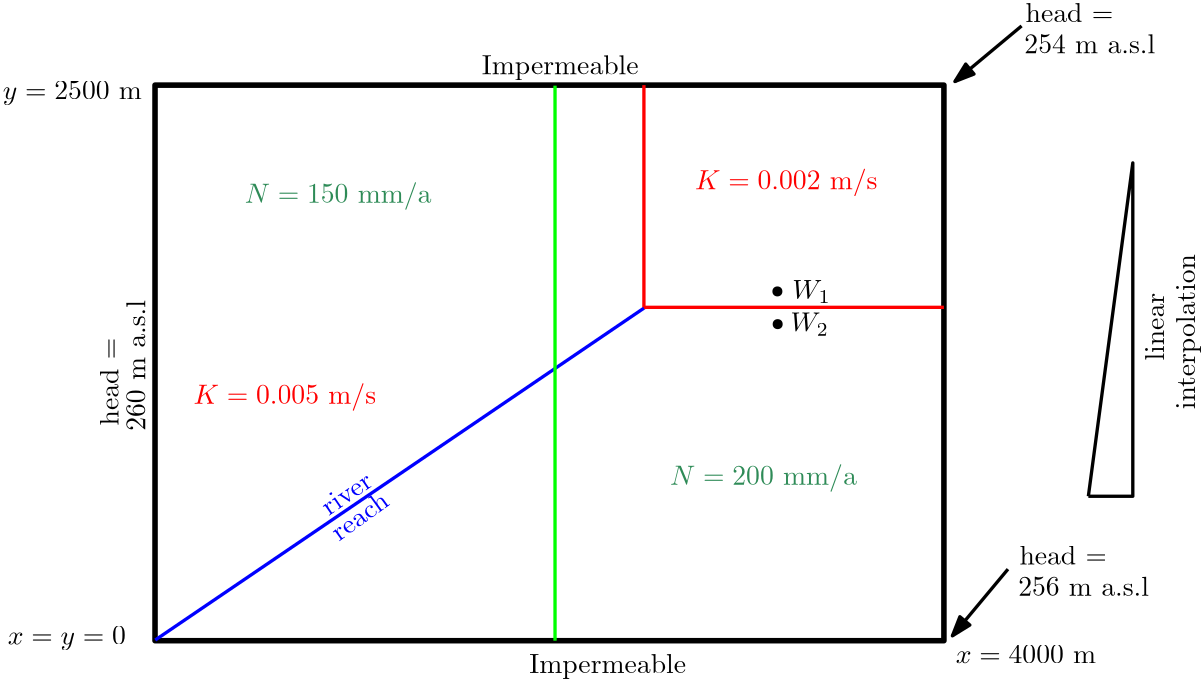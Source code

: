 <?xml version="1.0"?>
<!DOCTYPE ipe SYSTEM "ipe.dtd">
<ipe version="70218" creator="Ipe 7.2.21">
<info created="D:20210116201059" modified="D:20210117212544"/>
<ipestyle name="basic">
<symbol name="arrow/arc(spx)">
<path stroke="sym-stroke" fill="sym-stroke" pen="sym-pen">
0 0 m
-1 0.333 l
-1 -0.333 l
h
</path>
</symbol>
<symbol name="arrow/farc(spx)">
<path stroke="sym-stroke" fill="white" pen="sym-pen">
0 0 m
-1 0.333 l
-1 -0.333 l
h
</path>
</symbol>
<symbol name="arrow/ptarc(spx)">
<path stroke="sym-stroke" fill="sym-stroke" pen="sym-pen">
0 0 m
-1 0.333 l
-0.8 0 l
-1 -0.333 l
h
</path>
</symbol>
<symbol name="arrow/fptarc(spx)">
<path stroke="sym-stroke" fill="white" pen="sym-pen">
0 0 m
-1 0.333 l
-0.8 0 l
-1 -0.333 l
h
</path>
</symbol>
<symbol name="mark/circle(sx)" transformations="translations">
<path fill="sym-stroke">
0.6 0 0 0.6 0 0 e
0.4 0 0 0.4 0 0 e
</path>
</symbol>
<symbol name="mark/disk(sx)" transformations="translations">
<path fill="sym-stroke">
0.6 0 0 0.6 0 0 e
</path>
</symbol>
<symbol name="mark/fdisk(sfx)" transformations="translations">
<group>
<path fill="sym-fill">
0.5 0 0 0.5 0 0 e
</path>
<path fill="sym-stroke" fillrule="eofill">
0.6 0 0 0.6 0 0 e
0.4 0 0 0.4 0 0 e
</path>
</group>
</symbol>
<symbol name="mark/box(sx)" transformations="translations">
<path fill="sym-stroke" fillrule="eofill">
-0.6 -0.6 m
0.6 -0.6 l
0.6 0.6 l
-0.6 0.6 l
h
-0.4 -0.4 m
0.4 -0.4 l
0.4 0.4 l
-0.4 0.4 l
h
</path>
</symbol>
<symbol name="mark/square(sx)" transformations="translations">
<path fill="sym-stroke">
-0.6 -0.6 m
0.6 -0.6 l
0.6 0.6 l
-0.6 0.6 l
h
</path>
</symbol>
<symbol name="mark/fsquare(sfx)" transformations="translations">
<group>
<path fill="sym-fill">
-0.5 -0.5 m
0.5 -0.5 l
0.5 0.5 l
-0.5 0.5 l
h
</path>
<path fill="sym-stroke" fillrule="eofill">
-0.6 -0.6 m
0.6 -0.6 l
0.6 0.6 l
-0.6 0.6 l
h
-0.4 -0.4 m
0.4 -0.4 l
0.4 0.4 l
-0.4 0.4 l
h
</path>
</group>
</symbol>
<symbol name="mark/cross(sx)" transformations="translations">
<group>
<path fill="sym-stroke">
-0.43 -0.57 m
0.57 0.43 l
0.43 0.57 l
-0.57 -0.43 l
h
</path>
<path fill="sym-stroke">
-0.43 0.57 m
0.57 -0.43 l
0.43 -0.57 l
-0.57 0.43 l
h
</path>
</group>
</symbol>
<symbol name="arrow/fnormal(spx)">
<path stroke="sym-stroke" fill="white" pen="sym-pen">
0 0 m
-1 0.333 l
-1 -0.333 l
h
</path>
</symbol>
<symbol name="arrow/pointed(spx)">
<path stroke="sym-stroke" fill="sym-stroke" pen="sym-pen">
0 0 m
-1 0.333 l
-0.8 0 l
-1 -0.333 l
h
</path>
</symbol>
<symbol name="arrow/fpointed(spx)">
<path stroke="sym-stroke" fill="white" pen="sym-pen">
0 0 m
-1 0.333 l
-0.8 0 l
-1 -0.333 l
h
</path>
</symbol>
<symbol name="arrow/linear(spx)">
<path stroke="sym-stroke" pen="sym-pen">
-1 0.333 m
0 0 l
-1 -0.333 l
</path>
</symbol>
<symbol name="arrow/fdouble(spx)">
<path stroke="sym-stroke" fill="white" pen="sym-pen">
0 0 m
-1 0.333 l
-1 -0.333 l
h
-1 0 m
-2 0.333 l
-2 -0.333 l
h
</path>
</symbol>
<symbol name="arrow/double(spx)">
<path stroke="sym-stroke" fill="sym-stroke" pen="sym-pen">
0 0 m
-1 0.333 l
-1 -0.333 l
h
-1 0 m
-2 0.333 l
-2 -0.333 l
h
</path>
</symbol>
<symbol name="arrow/mid-normal(spx)">
<path stroke="sym-stroke" fill="sym-stroke" pen="sym-pen">
0.5 0 m
-0.5 0.333 l
-0.5 -0.333 l
h
</path>
</symbol>
<symbol name="arrow/mid-fnormal(spx)">
<path stroke="sym-stroke" fill="white" pen="sym-pen">
0.5 0 m
-0.5 0.333 l
-0.5 -0.333 l
h
</path>
</symbol>
<symbol name="arrow/mid-pointed(spx)">
<path stroke="sym-stroke" fill="sym-stroke" pen="sym-pen">
0.5 0 m
-0.5 0.333 l
-0.3 0 l
-0.5 -0.333 l
h
</path>
</symbol>
<symbol name="arrow/mid-fpointed(spx)">
<path stroke="sym-stroke" fill="white" pen="sym-pen">
0.5 0 m
-0.5 0.333 l
-0.3 0 l
-0.5 -0.333 l
h
</path>
</symbol>
<symbol name="arrow/mid-double(spx)">
<path stroke="sym-stroke" fill="sym-stroke" pen="sym-pen">
1 0 m
0 0.333 l
0 -0.333 l
h
0 0 m
-1 0.333 l
-1 -0.333 l
h
</path>
</symbol>
<symbol name="arrow/mid-fdouble(spx)">
<path stroke="sym-stroke" fill="white" pen="sym-pen">
1 0 m
0 0.333 l
0 -0.333 l
h
0 0 m
-1 0.333 l
-1 -0.333 l
h
</path>
</symbol>
<pen name="heavier" value="0.8"/>
<pen name="fat" value="1.2"/>
<pen name="ultrafat" value="2"/>
<symbolsize name="large" value="5"/>
<symbolsize name="small" value="2"/>
<symbolsize name="tiny" value="1.1"/>
<arrowsize name="large" value="10"/>
<arrowsize name="small" value="5"/>
<arrowsize name="tiny" value="3"/>
<color name="red" value="1 0 0"/>
<color name="blue" value="0 0 1"/>
<color name="green" value="0 1 0"/>
<color name="yellow" value="1 1 0"/>
<color name="orange" value="1 0.647 0"/>
<color name="gold" value="1 0.843 0"/>
<color name="purple" value="0.627 0.125 0.941"/>
<color name="gray" value="0.745"/>
<color name="brown" value="0.647 0.165 0.165"/>
<color name="navy" value="0 0 0.502"/>
<color name="pink" value="1 0.753 0.796"/>
<color name="seagreen" value="0.18 0.545 0.341"/>
<color name="turquoise" value="0.251 0.878 0.816"/>
<color name="violet" value="0.933 0.51 0.933"/>
<color name="darkblue" value="0 0 0.545"/>
<color name="darkcyan" value="0 0.545 0.545"/>
<color name="darkgray" value="0.663"/>
<color name="darkgreen" value="0 0.392 0"/>
<color name="darkmagenta" value="0.545 0 0.545"/>
<color name="darkorange" value="1 0.549 0"/>
<color name="darkred" value="0.545 0 0"/>
<color name="lightblue" value="0.678 0.847 0.902"/>
<color name="lightcyan" value="0.878 1 1"/>
<color name="lightgray" value="0.827"/>
<color name="lightgreen" value="0.565 0.933 0.565"/>
<color name="lightyellow" value="1 1 0.878"/>
<dashstyle name="dotted" value="[1 3] 0"/>
<dashstyle name="dashed" value="[4] 0"/>
<dashstyle name="dash dotted" value="[4 2 1 2] 0"/>
<dashstyle name="dash dot dotted" value="[4 2 1 2 1 2] 0"/>
<textsize name="large" value="\large"/>
<textsize name="Large" value="\Large"/>
<textsize name="LARGE" value="\LARGE"/>
<textsize name="huge" value="\huge"/>
<textsize name="Huge" value="\Huge"/>
<textsize name="small" value="\small"/>
<textsize name="footnote" value="\footnotesize"/>
<textsize name="tiny" value="\tiny"/>
<textstyle name="center" begin="\begin{center}" end="\end{center}"/>
<textstyle name="itemize" begin="\begin{itemize}" end="\end{itemize}"/>
<textstyle name="item" begin="\begin{itemize}\item{}" end="\end{itemize}"/>
<gridsize name="4 pts" value="4"/>
<gridsize name="8 pts (~3 mm)" value="8"/>
<gridsize name="16 pts (~6 mm)" value="16"/>
<gridsize name="32 pts (~12 mm)" value="32"/>
<gridsize name="10 pts (~3.5 mm)" value="10"/>
<gridsize name="20 pts (~7 mm)" value="20"/>
<gridsize name="14 pts (~5 mm)" value="14"/>
<gridsize name="28 pts (~10 mm)" value="28"/>
<gridsize name="56 pts (~20 mm)" value="56"/>
<anglesize name="90 deg" value="90"/>
<anglesize name="60 deg" value="60"/>
<anglesize name="45 deg" value="45"/>
<anglesize name="30 deg" value="30"/>
<anglesize name="22.5 deg" value="22.5"/>
<opacity name="10%" value="0.1"/>
<opacity name="30%" value="0.3"/>
<opacity name="50%" value="0.5"/>
<opacity name="75%" value="0.75"/>
<tiling name="falling" angle="-60" step="4" width="1"/>
<tiling name="rising" angle="30" step="4" width="1"/>
</ipestyle>
<page>
<layer name="alpha"/>
<view layers="alpha" active="alpha"/>
<path layer="alpha" stroke="black" pen="ultrafat">
144 676 m
144 476 l
428 476 l
428 676 l
h
</path>
<path matrix="0.978445 0 0 0.996737 3.16906 1.79055" stroke="blue" pen="fat">
144 476 m
324 596 l
</path>
<path stroke="red" pen="fat">
320 676 m
320 596 l
</path>
<path stroke="red" pen="fat">
320 596 m
428 596 l
</path>
<path matrix="0.463765 0 0 1.01942 154.436 -9.24272" stroke="green" pen="fat">
288 672 m
288 476 l
</path>
<path matrix="1 0 0 1 -4.04147 -2.69431" stroke="black" pen="fat" arrow="normal/normal">
460 700 m
436 680 l
</path>
<path matrix="1 0 0 1 -4.93957 -2.24526" stroke="black" pen="fat" arrow="normal/normal">
456 504 m
436 480 l
</path>
<path stroke="black" pen="fat">
480 528 m
496 528 l
496 648 l
480 528 l
</path>
<text matrix="1 0 0 1 1.34716 -26.4941" transformations="translations" pos="87.8442 697.383" stroke="black" type="label" width="50.074" height="6.428" depth="1.93" valign="baseline">$y = 2500 $ m</text>
<text matrix="1 0 0 1 3.14289 -222.73" transformations="translations" pos="87.8442 697.383" stroke="black" type="label" width="45.805" height="6.428" depth="1.93" valign="baseline">$x = y = 0 $ </text>
<text matrix="1 0 0 1 344.422 -229.466" transformations="translations" pos="87.8442 697.383" stroke="black" type="label" width="53.847" height="6.42" depth="0" valign="baseline">$x = 4000 $ m </text>
<text matrix="1 0 0 1 -5.38862 -6.28673" transformations="translations" pos="284.08 470.611" stroke="black" type="label" width="56.483" height="6.926" depth="1.93" valign="baseline">Impermeable</text>
<text matrix="1 0 0 1 107.323 -60.622" transformations="translations" pos="231.092 699.179" stroke="red" type="label" width="65.684" height="7.473" depth="2.49" valign="baseline">$K = 0.002$ m/s</text>
<use matrix="1 0 0 1 6.38862 -119.101" name="mark/disk(sx)" pos="361.766 709.058" size="normal" stroke="black"/>
<text matrix="1 0 0 1 52.743 -133.471" transformations="translations" pos="320.004 720.733" stroke="black" type="label" width="13.879" height="6.812" depth="1.49" valign="baseline" style="math">W_2</text>
<group matrix="1 0 0 1 25.1469 -124.387">
<use name="mark/disk(sx)" pos="342.906 726.122" size="normal" stroke="black"/>
<text matrix="1 0 0 1 28.2903 2.69431" transformations="translations" pos="320.004 720.733" stroke="black" type="label" width="13.879" height="6.812" depth="1.49" valign="baseline" style="math">W_1</text>
</group>
<group matrix="1 0 0 1 355.2 -30.9846">
<text transformations="translations" pos="102.214 729.714" stroke="black" type="label" width="31.548" height="6.918" depth="0" valign="baseline">head =</text>
<text matrix="1 0 0 1 -40.4147 4.93957" transformations="translations" pos="142.18 713.548" stroke="black" type="label" width="47.101" height="6.918" depth="0" valign="baseline">254 m a.s.l</text>
</group>
<group matrix="1 0 0 1 397.86 -129.776">
<text matrix="0 1 -1 0 824.676 612.931" pos="93.6819 715.345" stroke="black" type="label" width="24.381" height="6.918" depth="0" valign="baseline">linear</text>
<text matrix="0 1 -1 0 835.902 595.418" pos="93.6819 715.345" stroke="black" type="label" width="55.929" height="6.926" depth="1.93" valign="baseline">interpolation</text>
</group>
<text matrix="1 0 0 1 193.541 -181.866" transformations="translations" pos="135.893 713.997" stroke="seagreen" type="label" width="67.206" height="7.473" depth="2.49" valign="baseline">$N = 200 $ mm/a</text>
<text matrix="1 0 0 1 40.4139 -80.38" transformations="translations" pos="135.893 713.997" stroke="seagreen" type="label" width="67.206" height="7.473" depth="2.49" valign="baseline">$N = 150 $ mm/a</text>
<text matrix="1 0 0 1 -73.1963 -137.859" transformations="translations" pos="231.092 699.179" stroke="red" type="label" width="65.684" height="7.473" depth="2.49" valign="baseline">$K = 0.005$ m/s</text>
<text matrix="0.824492 0.565873 -0.565873 0.824492 520.642 -140.483" pos="115.236 722.979" stroke="blue" type="label" width="19.981" height="6.654" depth="0" valign="baseline">river</text>
<text matrix="0.810048 0.586364 -0.586364 0.810048 540.839 -141.615" pos="115.236 722.979" stroke="blue" type="label" width="22.997" height="6.918" depth="0" valign="baseline">reach</text>
<text matrix="1 0 0 1 -22.4529 209.258" transformations="translations" pos="284.08 470.611" stroke="black" type="label" width="56.483" height="6.926" depth="1.93" valign="baseline">Impermeable</text>
<text matrix="1 0 0 1 352.955 -226.322" transformations="translations" pos="102.214 729.714" stroke="black" type="label" width="31.548" height="6.918" depth="0" valign="baseline">head =</text>
<text matrix="1 0 0 1 312.54 -221.383" transformations="translations" pos="142.18 713.548" stroke="black" type="label" width="47.101" height="6.918" depth="0" valign="baseline">256 m a.s.l</text>
<text matrix="0 1 -1 0 860.591 451.281" pos="102.214 729.714" stroke="black" type="label" width="31.548" height="6.918" depth="0" valign="baseline">head =</text>
<text matrix="0 1 -1 0 853.998 409.376" pos="142.18 713.548" stroke="black" type="label" width="47.101" height="6.918" depth="0" valign="baseline">260 m a.s.l</text>
</page>
</ipe>
